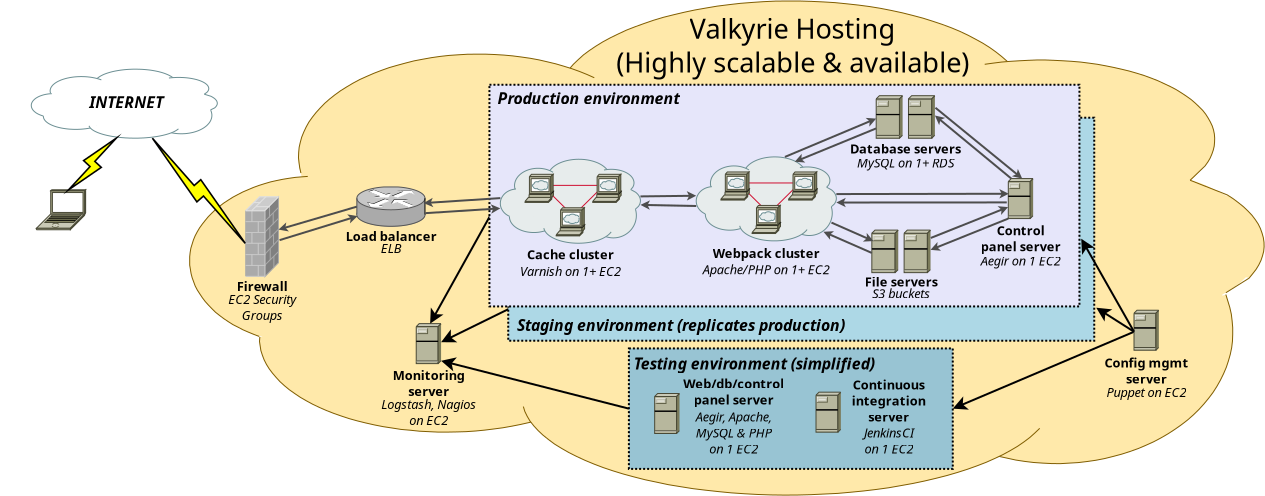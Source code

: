 <?xml version="1.0" encoding="UTF-8"?>
<dia:diagram xmlns:dia="http://www.lysator.liu.se/~alla/dia/">
  <dia:layer name="Background" visible="true" active="true">
    <dia:object type="Cisco - Cloud Gold" version="1" id="O0">
      <dia:attribute name="obj_pos">
        <dia:point val="6.796,30.653"/>
      </dia:attribute>
      <dia:attribute name="obj_bb">
        <dia:rectangle val="6.796,30.652;60.517,55.357"/>
      </dia:attribute>
      <dia:attribute name="meta">
        <dia:composite type="dict"/>
      </dia:attribute>
      <dia:attribute name="elem_corner">
        <dia:point val="6.796,30.653"/>
      </dia:attribute>
      <dia:attribute name="elem_width">
        <dia:real val="53.721"/>
      </dia:attribute>
      <dia:attribute name="elem_height">
        <dia:real val="24.704"/>
      </dia:attribute>
      <dia:attribute name="line_width">
        <dia:real val="0.1"/>
      </dia:attribute>
      <dia:attribute name="line_colour">
        <dia:color val="#000000"/>
      </dia:attribute>
      <dia:attribute name="fill_colour">
        <dia:color val="#ffffff"/>
      </dia:attribute>
      <dia:attribute name="show_background">
        <dia:boolean val="true"/>
      </dia:attribute>
      <dia:attribute name="line_style">
        <dia:enum val="0"/>
        <dia:real val="1"/>
      </dia:attribute>
      <dia:attribute name="flip_horizontal">
        <dia:boolean val="false"/>
      </dia:attribute>
      <dia:attribute name="flip_vertical">
        <dia:boolean val="false"/>
      </dia:attribute>
      <dia:attribute name="subscale">
        <dia:real val="1"/>
      </dia:attribute>
    </dia:object>
    <dia:object type="Standard - Text" version="1" id="O1">
      <dia:attribute name="obj_pos">
        <dia:point val="36.947,32.533"/>
      </dia:attribute>
      <dia:attribute name="obj_bb">
        <dia:rectangle val="27.26,31.276;46.635,34.547"/>
      </dia:attribute>
      <dia:attribute name="text">
        <dia:composite type="text">
          <dia:attribute name="string">
            <dia:string>#Valkyrie Hosting
(Highly scalable &amp; available)#</dia:string>
          </dia:attribute>
          <dia:attribute name="font">
            <dia:font family="sans" style="0" name="Helvetica"/>
          </dia:attribute>
          <dia:attribute name="height">
            <dia:real val="1.693"/>
          </dia:attribute>
          <dia:attribute name="pos">
            <dia:point val="36.947,32.533"/>
          </dia:attribute>
          <dia:attribute name="color">
            <dia:color val="#000000"/>
          </dia:attribute>
          <dia:attribute name="alignment">
            <dia:enum val="1"/>
          </dia:attribute>
        </dia:composite>
      </dia:attribute>
      <dia:attribute name="valign">
        <dia:enum val="3"/>
      </dia:attribute>
    </dia:object>
    <dia:group>
      <dia:object type="Cisco - Cloud White" version="1" id="O2">
        <dia:attribute name="obj_pos">
          <dia:point val="-1.124,34.061"/>
        </dia:attribute>
        <dia:attribute name="obj_bb">
          <dia:rectangle val="-1.125,34.06;8.176,37.511"/>
        </dia:attribute>
        <dia:attribute name="meta">
          <dia:composite type="dict"/>
        </dia:attribute>
        <dia:attribute name="elem_corner">
          <dia:point val="-1.124,34.061"/>
        </dia:attribute>
        <dia:attribute name="elem_width">
          <dia:real val="9.3"/>
        </dia:attribute>
        <dia:attribute name="elem_height">
          <dia:real val="3.45"/>
        </dia:attribute>
        <dia:attribute name="line_width">
          <dia:real val="0.1"/>
        </dia:attribute>
        <dia:attribute name="line_colour">
          <dia:color val="#000000"/>
        </dia:attribute>
        <dia:attribute name="fill_colour">
          <dia:color val="#ffffff"/>
        </dia:attribute>
        <dia:attribute name="show_background">
          <dia:boolean val="true"/>
        </dia:attribute>
        <dia:attribute name="line_style">
          <dia:enum val="0"/>
          <dia:real val="1"/>
        </dia:attribute>
        <dia:attribute name="flip_horizontal">
          <dia:boolean val="false"/>
        </dia:attribute>
        <dia:attribute name="flip_vertical">
          <dia:boolean val="false"/>
        </dia:attribute>
        <dia:attribute name="subscale">
          <dia:real val="1"/>
        </dia:attribute>
      </dia:object>
      <dia:object type="Standard - Text" version="1" id="O3">
        <dia:attribute name="obj_pos">
          <dia:point val="3.626,36.011"/>
        </dia:attribute>
        <dia:attribute name="obj_bb">
          <dia:rectangle val="1.417,35.278;5.835,36.198"/>
        </dia:attribute>
        <dia:attribute name="text">
          <dia:composite type="text">
            <dia:attribute name="string">
              <dia:string>#INTERNET#</dia:string>
            </dia:attribute>
            <dia:attribute name="font">
              <dia:font family="sans" style="88" name="Helvetica-BoldOblique"/>
            </dia:attribute>
            <dia:attribute name="height">
              <dia:real val="0.988"/>
            </dia:attribute>
            <dia:attribute name="pos">
              <dia:point val="3.626,36.011"/>
            </dia:attribute>
            <dia:attribute name="color">
              <dia:color val="#000000"/>
            </dia:attribute>
            <dia:attribute name="alignment">
              <dia:enum val="1"/>
            </dia:attribute>
          </dia:composite>
        </dia:attribute>
        <dia:attribute name="valign">
          <dia:enum val="3"/>
        </dia:attribute>
      </dia:object>
    </dia:group>
    <dia:object type="Cisco - File Server" version="1" id="O4">
      <dia:attribute name="obj_pos">
        <dia:point val="18.123,46.783"/>
      </dia:attribute>
      <dia:attribute name="obj_bb">
        <dia:rectangle val="18.122,46.782;19.366,48.784"/>
      </dia:attribute>
      <dia:attribute name="meta">
        <dia:composite type="dict"/>
      </dia:attribute>
      <dia:attribute name="elem_corner">
        <dia:point val="18.123,46.783"/>
      </dia:attribute>
      <dia:attribute name="elem_width">
        <dia:real val="1.242"/>
      </dia:attribute>
      <dia:attribute name="elem_height">
        <dia:real val="2.0"/>
      </dia:attribute>
      <dia:attribute name="line_width">
        <dia:real val="0.1"/>
      </dia:attribute>
      <dia:attribute name="line_colour">
        <dia:color val="#000000"/>
      </dia:attribute>
      <dia:attribute name="fill_colour">
        <dia:color val="#ffffff"/>
      </dia:attribute>
      <dia:attribute name="show_background">
        <dia:boolean val="true"/>
      </dia:attribute>
      <dia:attribute name="line_style">
        <dia:enum val="0"/>
        <dia:real val="1"/>
      </dia:attribute>
      <dia:attribute name="flip_horizontal">
        <dia:boolean val="false"/>
      </dia:attribute>
      <dia:attribute name="flip_vertical">
        <dia:boolean val="false"/>
      </dia:attribute>
      <dia:attribute name="subscale">
        <dia:real val="1"/>
      </dia:attribute>
    </dia:object>
    <dia:object type="Standard - Text" version="1" id="O5">
      <dia:attribute name="obj_pos">
        <dia:point val="18.744,49.602"/>
      </dia:attribute>
      <dia:attribute name="obj_bb">
        <dia:rectangle val="16.771,49.007;20.716,50.552"/>
      </dia:attribute>
      <dia:attribute name="text">
        <dia:composite type="text">
          <dia:attribute name="string">
            <dia:string>#Monitoring
server#</dia:string>
          </dia:attribute>
          <dia:attribute name="font">
            <dia:font family="sans" style="80" name="Helvetica-Bold"/>
          </dia:attribute>
          <dia:attribute name="height">
            <dia:real val="0.8"/>
          </dia:attribute>
          <dia:attribute name="pos">
            <dia:point val="18.744,49.602"/>
          </dia:attribute>
          <dia:attribute name="color">
            <dia:color val="#000000"/>
          </dia:attribute>
          <dia:attribute name="alignment">
            <dia:enum val="1"/>
          </dia:attribute>
        </dia:composite>
      </dia:attribute>
      <dia:attribute name="valign">
        <dia:enum val="3"/>
      </dia:attribute>
    </dia:object>
    <dia:object type="Standard - Line" version="0" id="O6">
      <dia:attribute name="obj_pos">
        <dia:point val="21.844,41.34"/>
      </dia:attribute>
      <dia:attribute name="obj_bb">
        <dia:rectangle val="18.749,41.272;21.912,46.881"/>
      </dia:attribute>
      <dia:attribute name="conn_endpoints">
        <dia:point val="21.844,41.34"/>
        <dia:point val="18.818,46.783"/>
      </dia:attribute>
      <dia:attribute name="numcp">
        <dia:int val="1"/>
      </dia:attribute>
      <dia:attribute name="end_arrow">
        <dia:enum val="22"/>
      </dia:attribute>
      <dia:attribute name="end_arrow_length">
        <dia:real val="0.5"/>
      </dia:attribute>
      <dia:attribute name="end_arrow_width">
        <dia:real val="0.5"/>
      </dia:attribute>
      <dia:connections>
        <dia:connection handle="1" to="O4" connection="2"/>
      </dia:connections>
    </dia:object>
    <dia:object type="Standard - Line" version="0" id="O7">
      <dia:attribute name="obj_pos">
        <dia:point val="22.873,45.988"/>
      </dia:attribute>
      <dia:attribute name="obj_bb">
        <dia:rectangle val="19.265,45.921;22.94,47.786"/>
      </dia:attribute>
      <dia:attribute name="conn_endpoints">
        <dia:point val="22.873,45.988"/>
        <dia:point val="19.365,47.712"/>
      </dia:attribute>
      <dia:attribute name="numcp">
        <dia:int val="1"/>
      </dia:attribute>
      <dia:attribute name="end_arrow">
        <dia:enum val="22"/>
      </dia:attribute>
      <dia:attribute name="end_arrow_length">
        <dia:real val="0.5"/>
      </dia:attribute>
      <dia:attribute name="end_arrow_width">
        <dia:real val="0.5"/>
      </dia:attribute>
      <dia:connections>
        <dia:connection handle="1" to="O4" connection="9"/>
      </dia:connections>
    </dia:object>
    <dia:object type="Standard - Line" version="0" id="O8">
      <dia:attribute name="obj_pos">
        <dia:point val="28.756,51.035"/>
      </dia:attribute>
      <dia:attribute name="obj_bb">
        <dia:rectangle val="19.257,48.442;28.817,51.096"/>
      </dia:attribute>
      <dia:attribute name="conn_endpoints">
        <dia:point val="28.756,51.035"/>
        <dia:point val="19.365,48.641"/>
      </dia:attribute>
      <dia:attribute name="numcp">
        <dia:int val="1"/>
      </dia:attribute>
      <dia:attribute name="end_arrow">
        <dia:enum val="22"/>
      </dia:attribute>
      <dia:attribute name="end_arrow_length">
        <dia:real val="0.5"/>
      </dia:attribute>
      <dia:attribute name="end_arrow_width">
        <dia:real val="0.5"/>
      </dia:attribute>
      <dia:connections>
        <dia:connection handle="0" to="O21" connection="3"/>
        <dia:connection handle="1" to="O4" connection="8"/>
      </dia:connections>
    </dia:object>
    <dia:object type="Standard - Line" version="0" id="O9">
      <dia:attribute name="obj_pos">
        <dia:point val="54.012,47.189"/>
      </dia:attribute>
      <dia:attribute name="obj_bb">
        <dia:rectangle val="52.029,45.919;54.081,47.258"/>
      </dia:attribute>
      <dia:attribute name="conn_endpoints">
        <dia:point val="54.012,47.189"/>
        <dia:point val="52.123,45.988"/>
      </dia:attribute>
      <dia:attribute name="numcp">
        <dia:int val="1"/>
      </dia:attribute>
      <dia:attribute name="end_arrow">
        <dia:enum val="22"/>
      </dia:attribute>
      <dia:attribute name="end_arrow_length">
        <dia:real val="0.5"/>
      </dia:attribute>
      <dia:attribute name="end_arrow_width">
        <dia:real val="0.5"/>
      </dia:attribute>
      <dia:connections>
        <dia:connection handle="0" to="O18" connection="7"/>
      </dia:connections>
    </dia:object>
    <dia:object type="Cisco - Laptop" version="1" id="O10">
      <dia:attribute name="obj_pos">
        <dia:point val="-0.868,40.09"/>
      </dia:attribute>
      <dia:attribute name="obj_bb">
        <dia:rectangle val="-0.87,40.089;1.594,42.091"/>
      </dia:attribute>
      <dia:attribute name="meta">
        <dia:composite type="dict"/>
      </dia:attribute>
      <dia:attribute name="elem_corner">
        <dia:point val="-0.868,40.09"/>
      </dia:attribute>
      <dia:attribute name="elem_width">
        <dia:real val="2.461"/>
      </dia:attribute>
      <dia:attribute name="elem_height">
        <dia:real val="2"/>
      </dia:attribute>
      <dia:attribute name="line_width">
        <dia:real val="0.1"/>
      </dia:attribute>
      <dia:attribute name="line_colour">
        <dia:color val="#000000"/>
      </dia:attribute>
      <dia:attribute name="fill_colour">
        <dia:color val="#ffffff"/>
      </dia:attribute>
      <dia:attribute name="show_background">
        <dia:boolean val="true"/>
      </dia:attribute>
      <dia:attribute name="line_style">
        <dia:enum val="0"/>
        <dia:real val="1"/>
      </dia:attribute>
      <dia:attribute name="flip_horizontal">
        <dia:boolean val="false"/>
      </dia:attribute>
      <dia:attribute name="flip_vertical">
        <dia:boolean val="false"/>
      </dia:attribute>
      <dia:attribute name="subscale">
        <dia:real val="1"/>
      </dia:attribute>
    </dia:object>
    <dia:group>
      <dia:object type="Cisco - Firewall subdued" version="1" id="O11">
        <dia:attribute name="obj_pos">
          <dia:point val="9.575,40.427"/>
        </dia:attribute>
        <dia:attribute name="obj_bb">
          <dia:rectangle val="9.56,40.406;11.273,44.472"/>
        </dia:attribute>
        <dia:attribute name="meta">
          <dia:composite type="dict"/>
        </dia:attribute>
        <dia:attribute name="elem_corner">
          <dia:point val="9.575,40.427"/>
        </dia:attribute>
        <dia:attribute name="elem_width">
          <dia:real val="1.662"/>
        </dia:attribute>
        <dia:attribute name="elem_height">
          <dia:real val="4.008"/>
        </dia:attribute>
        <dia:attribute name="line_width">
          <dia:real val="0.1"/>
        </dia:attribute>
        <dia:attribute name="line_colour">
          <dia:color val="#000000"/>
        </dia:attribute>
        <dia:attribute name="fill_colour">
          <dia:color val="#ffffff"/>
        </dia:attribute>
        <dia:attribute name="show_background">
          <dia:boolean val="true"/>
        </dia:attribute>
        <dia:attribute name="line_style">
          <dia:enum val="0"/>
          <dia:real val="1"/>
        </dia:attribute>
        <dia:attribute name="flip_horizontal">
          <dia:boolean val="false"/>
        </dia:attribute>
        <dia:attribute name="flip_vertical">
          <dia:boolean val="false"/>
        </dia:attribute>
        <dia:attribute name="subscale">
          <dia:real val="1"/>
        </dia:attribute>
      </dia:object>
      <dia:object type="Standard - Text" version="1" id="O12">
        <dia:attribute name="obj_pos">
          <dia:point val="10.417,45.149"/>
        </dia:attribute>
        <dia:attribute name="obj_bb">
          <dia:rectangle val="8.981,44.554;11.853,45.299"/>
        </dia:attribute>
        <dia:attribute name="text">
          <dia:composite type="text">
            <dia:attribute name="string">
              <dia:string>#Firewall#</dia:string>
            </dia:attribute>
            <dia:attribute name="font">
              <dia:font family="sans" style="80" name="Helvetica-Bold"/>
            </dia:attribute>
            <dia:attribute name="height">
              <dia:real val="0.8"/>
            </dia:attribute>
            <dia:attribute name="pos">
              <dia:point val="10.417,45.149"/>
            </dia:attribute>
            <dia:attribute name="color">
              <dia:color val="#000000"/>
            </dia:attribute>
            <dia:attribute name="alignment">
              <dia:enum val="1"/>
            </dia:attribute>
          </dia:composite>
        </dia:attribute>
        <dia:attribute name="valign">
          <dia:enum val="3"/>
        </dia:attribute>
      </dia:object>
      <dia:object type="Standard - Text" version="1" id="O13">
        <dia:attribute name="obj_pos">
          <dia:point val="10.417,45.807"/>
        </dia:attribute>
        <dia:attribute name="obj_bb">
          <dia:rectangle val="8.371,45.212;12.463,46.757"/>
        </dia:attribute>
        <dia:attribute name="text">
          <dia:composite type="text">
            <dia:attribute name="string">
              <dia:string>#EC2 Security
Groups#</dia:string>
            </dia:attribute>
            <dia:attribute name="font">
              <dia:font family="sans" style="8" name="Helvetica-Oblique"/>
            </dia:attribute>
            <dia:attribute name="height">
              <dia:real val="0.8"/>
            </dia:attribute>
            <dia:attribute name="pos">
              <dia:point val="10.417,45.807"/>
            </dia:attribute>
            <dia:attribute name="color">
              <dia:color val="#000000"/>
            </dia:attribute>
            <dia:attribute name="alignment">
              <dia:enum val="1"/>
            </dia:attribute>
          </dia:composite>
        </dia:attribute>
        <dia:attribute name="valign">
          <dia:enum val="3"/>
        </dia:attribute>
      </dia:object>
    </dia:group>
    <dia:group>
      <dia:object type="Cisco - Router subdued" version="1" id="O14">
        <dia:attribute name="obj_pos">
          <dia:point val="15.154,39.937"/>
        </dia:attribute>
        <dia:attribute name="obj_bb">
          <dia:rectangle val="15.154,39.937;18.58,41.938"/>
        </dia:attribute>
        <dia:attribute name="meta">
          <dia:composite type="dict"/>
        </dia:attribute>
        <dia:attribute name="elem_corner">
          <dia:point val="15.154,39.937"/>
        </dia:attribute>
        <dia:attribute name="elem_width">
          <dia:real val="3.425"/>
        </dia:attribute>
        <dia:attribute name="elem_height">
          <dia:real val="2"/>
        </dia:attribute>
        <dia:attribute name="line_width">
          <dia:real val="0.1"/>
        </dia:attribute>
        <dia:attribute name="line_colour">
          <dia:color val="#000000"/>
        </dia:attribute>
        <dia:attribute name="fill_colour">
          <dia:color val="#ffffff"/>
        </dia:attribute>
        <dia:attribute name="show_background">
          <dia:boolean val="true"/>
        </dia:attribute>
        <dia:attribute name="line_style">
          <dia:enum val="0"/>
          <dia:real val="1"/>
        </dia:attribute>
        <dia:attribute name="flip_horizontal">
          <dia:boolean val="false"/>
        </dia:attribute>
        <dia:attribute name="flip_vertical">
          <dia:boolean val="false"/>
        </dia:attribute>
        <dia:attribute name="subscale">
          <dia:real val="1"/>
        </dia:attribute>
      </dia:object>
      <dia:object type="Standard - Text" version="1" id="O15">
        <dia:attribute name="obj_pos">
          <dia:point val="16.867,42.657"/>
        </dia:attribute>
        <dia:attribute name="obj_bb">
          <dia:rectangle val="14.323,42.062;19.411,42.807"/>
        </dia:attribute>
        <dia:attribute name="text">
          <dia:composite type="text">
            <dia:attribute name="string">
              <dia:string>#Load balancer#</dia:string>
            </dia:attribute>
            <dia:attribute name="font">
              <dia:font family="sans" style="80" name="Helvetica-Bold"/>
            </dia:attribute>
            <dia:attribute name="height">
              <dia:real val="0.8"/>
            </dia:attribute>
            <dia:attribute name="pos">
              <dia:point val="16.867,42.657"/>
            </dia:attribute>
            <dia:attribute name="color">
              <dia:color val="#000000"/>
            </dia:attribute>
            <dia:attribute name="alignment">
              <dia:enum val="1"/>
            </dia:attribute>
          </dia:composite>
        </dia:attribute>
        <dia:attribute name="valign">
          <dia:enum val="3"/>
        </dia:attribute>
      </dia:object>
      <dia:object type="Standard - Text" version="1" id="O16">
        <dia:attribute name="obj_pos">
          <dia:point val="16.867,43.257"/>
        </dia:attribute>
        <dia:attribute name="obj_bb">
          <dia:rectangle val="16.266,42.662;17.468,43.407"/>
        </dia:attribute>
        <dia:attribute name="text">
          <dia:composite type="text">
            <dia:attribute name="string">
              <dia:string>#ELB#</dia:string>
            </dia:attribute>
            <dia:attribute name="font">
              <dia:font family="sans" style="8" name="Helvetica-Oblique"/>
            </dia:attribute>
            <dia:attribute name="height">
              <dia:real val="0.8"/>
            </dia:attribute>
            <dia:attribute name="pos">
              <dia:point val="16.867,43.257"/>
            </dia:attribute>
            <dia:attribute name="color">
              <dia:color val="#000000"/>
            </dia:attribute>
            <dia:attribute name="alignment">
              <dia:enum val="1"/>
            </dia:attribute>
          </dia:composite>
        </dia:attribute>
        <dia:attribute name="valign">
          <dia:enum val="3"/>
        </dia:attribute>
      </dia:object>
    </dia:group>
    <dia:object type="Standard - Line" version="0" id="O17">
      <dia:attribute name="obj_pos">
        <dia:point val="54.012,47.189"/>
      </dia:attribute>
      <dia:attribute name="obj_bb">
        <dia:rectangle val="44.847,47.123;54.077,51.14"/>
      </dia:attribute>
      <dia:attribute name="conn_endpoints">
        <dia:point val="54.012,47.189"/>
        <dia:point val="44.95,51.035"/>
      </dia:attribute>
      <dia:attribute name="numcp">
        <dia:int val="1"/>
      </dia:attribute>
      <dia:attribute name="end_arrow">
        <dia:enum val="22"/>
      </dia:attribute>
      <dia:attribute name="end_arrow_length">
        <dia:real val="0.5"/>
      </dia:attribute>
      <dia:attribute name="end_arrow_width">
        <dia:real val="0.5"/>
      </dia:attribute>
      <dia:connections>
        <dia:connection handle="0" to="O18" connection="7"/>
        <dia:connection handle="1" to="O21" connection="4"/>
      </dia:connections>
    </dia:object>
    <dia:group>
      <dia:object type="Cisco - File Server" version="1" id="O18">
        <dia:attribute name="obj_pos">
          <dia:point val="54.012,46.114"/>
        </dia:attribute>
        <dia:attribute name="obj_bb">
          <dia:rectangle val="54.01,46.113;55.255,48.116"/>
        </dia:attribute>
        <dia:attribute name="meta">
          <dia:composite type="dict"/>
        </dia:attribute>
        <dia:attribute name="elem_corner">
          <dia:point val="54.012,46.114"/>
        </dia:attribute>
        <dia:attribute name="elem_width">
          <dia:real val="1.242"/>
        </dia:attribute>
        <dia:attribute name="elem_height">
          <dia:real val="2.0"/>
        </dia:attribute>
        <dia:attribute name="line_width">
          <dia:real val="0.1"/>
        </dia:attribute>
        <dia:attribute name="line_colour">
          <dia:color val="#000000"/>
        </dia:attribute>
        <dia:attribute name="fill_colour">
          <dia:color val="#ffffff"/>
        </dia:attribute>
        <dia:attribute name="show_background">
          <dia:boolean val="true"/>
        </dia:attribute>
        <dia:attribute name="line_style">
          <dia:enum val="0"/>
          <dia:real val="1"/>
        </dia:attribute>
        <dia:attribute name="flip_horizontal">
          <dia:boolean val="false"/>
        </dia:attribute>
        <dia:attribute name="flip_vertical">
          <dia:boolean val="false"/>
        </dia:attribute>
        <dia:attribute name="subscale">
          <dia:real val="1"/>
        </dia:attribute>
      </dia:object>
      <dia:object type="Standard - Text" version="1" id="O19">
        <dia:attribute name="obj_pos">
          <dia:point val="54.633,48.983"/>
        </dia:attribute>
        <dia:attribute name="obj_bb">
          <dia:rectangle val="52.324,48.388;56.941,49.933"/>
        </dia:attribute>
        <dia:attribute name="text">
          <dia:composite type="text">
            <dia:attribute name="string">
              <dia:string>#Config mgmt
server#</dia:string>
            </dia:attribute>
            <dia:attribute name="font">
              <dia:font family="sans" style="80" name="Helvetica-Bold"/>
            </dia:attribute>
            <dia:attribute name="height">
              <dia:real val="0.8"/>
            </dia:attribute>
            <dia:attribute name="pos">
              <dia:point val="54.633,48.983"/>
            </dia:attribute>
            <dia:attribute name="color">
              <dia:color val="#000000"/>
            </dia:attribute>
            <dia:attribute name="alignment">
              <dia:enum val="1"/>
            </dia:attribute>
          </dia:composite>
        </dia:attribute>
        <dia:attribute name="valign">
          <dia:enum val="3"/>
        </dia:attribute>
      </dia:object>
      <dia:object type="Standard - Text" version="1" id="O20">
        <dia:attribute name="obj_pos">
          <dia:point val="54.633,50.457"/>
        </dia:attribute>
        <dia:attribute name="obj_bb">
          <dia:rectangle val="52.276,49.862;56.989,50.607"/>
        </dia:attribute>
        <dia:attribute name="text">
          <dia:composite type="text">
            <dia:attribute name="string">
              <dia:string>#Puppet on EC2#</dia:string>
            </dia:attribute>
            <dia:attribute name="font">
              <dia:font family="sans" style="8" name="Helvetica-Oblique"/>
            </dia:attribute>
            <dia:attribute name="height">
              <dia:real val="0.8"/>
            </dia:attribute>
            <dia:attribute name="pos">
              <dia:point val="54.633,50.457"/>
            </dia:attribute>
            <dia:attribute name="color">
              <dia:color val="#000000"/>
            </dia:attribute>
            <dia:attribute name="alignment">
              <dia:enum val="1"/>
            </dia:attribute>
          </dia:composite>
        </dia:attribute>
        <dia:attribute name="valign">
          <dia:enum val="3"/>
        </dia:attribute>
      </dia:object>
    </dia:group>
    <dia:object type="Standard - Box" version="0" id="O21">
      <dia:attribute name="obj_pos">
        <dia:point val="28.756,48.023"/>
      </dia:attribute>
      <dia:attribute name="obj_bb">
        <dia:rectangle val="28.706,47.973;45.0,54.096"/>
      </dia:attribute>
      <dia:attribute name="elem_corner">
        <dia:point val="28.756,48.023"/>
      </dia:attribute>
      <dia:attribute name="elem_width">
        <dia:real val="16.194"/>
      </dia:attribute>
      <dia:attribute name="elem_height">
        <dia:real val="6.024"/>
      </dia:attribute>
      <dia:attribute name="border_width">
        <dia:real val="0.1"/>
      </dia:attribute>
      <dia:attribute name="inner_color">
        <dia:color val="#98c4d3"/>
      </dia:attribute>
      <dia:attribute name="show_background">
        <dia:boolean val="true"/>
      </dia:attribute>
      <dia:attribute name="line_style">
        <dia:enum val="4"/>
      </dia:attribute>
    </dia:object>
    <dia:object type="Standard - Text" version="1" id="O22">
      <dia:attribute name="obj_pos">
        <dia:point val="29.0,49.073"/>
      </dia:attribute>
      <dia:attribute name="obj_bb">
        <dia:rectangle val="29.0,48.34;43.55,49.26"/>
      </dia:attribute>
      <dia:attribute name="text">
        <dia:composite type="text">
          <dia:attribute name="string">
            <dia:string>#Testing environment (simplified)#</dia:string>
          </dia:attribute>
          <dia:attribute name="font">
            <dia:font family="sans" style="88" name="Helvetica-BoldOblique"/>
          </dia:attribute>
          <dia:attribute name="height">
            <dia:real val="0.988"/>
          </dia:attribute>
          <dia:attribute name="pos">
            <dia:point val="29.0,49.073"/>
          </dia:attribute>
          <dia:attribute name="color">
            <dia:color val="#000000"/>
          </dia:attribute>
          <dia:attribute name="alignment">
            <dia:enum val="0"/>
          </dia:attribute>
        </dia:composite>
      </dia:attribute>
      <dia:attribute name="valign">
        <dia:enum val="3"/>
      </dia:attribute>
      <dia:attribute name="fill_color">
        <dia:color val="#98c4d3"/>
      </dia:attribute>
      <dia:attribute name="show_background">
        <dia:boolean val="true"/>
      </dia:attribute>
    </dia:object>
    <dia:object type="Standard - Text" version="1" id="O23">
      <dia:attribute name="obj_pos">
        <dia:point val="34.0,50.023"/>
      </dia:attribute>
      <dia:attribute name="obj_bb">
        <dia:rectangle val="31.243,49.428;36.758,50.973"/>
      </dia:attribute>
      <dia:attribute name="text">
        <dia:composite type="text">
          <dia:attribute name="string">
            <dia:string>#Web/db/control
panel server#</dia:string>
          </dia:attribute>
          <dia:attribute name="font">
            <dia:font family="sans" style="80" name="Helvetica-Bold"/>
          </dia:attribute>
          <dia:attribute name="height">
            <dia:real val="0.8"/>
          </dia:attribute>
          <dia:attribute name="pos">
            <dia:point val="34.0,50.023"/>
          </dia:attribute>
          <dia:attribute name="color">
            <dia:color val="#000000"/>
          </dia:attribute>
          <dia:attribute name="alignment">
            <dia:enum val="1"/>
          </dia:attribute>
        </dia:composite>
      </dia:attribute>
      <dia:attribute name="valign">
        <dia:enum val="3"/>
      </dia:attribute>
    </dia:object>
    <dia:object type="Cisco - File Server" version="1" id="O24">
      <dia:attribute name="obj_pos">
        <dia:point val="30.045,50.277"/>
      </dia:attribute>
      <dia:attribute name="obj_bb">
        <dia:rectangle val="30.044,50.276;31.288,52.279"/>
      </dia:attribute>
      <dia:attribute name="meta">
        <dia:composite type="dict"/>
      </dia:attribute>
      <dia:attribute name="elem_corner">
        <dia:point val="30.045,50.277"/>
      </dia:attribute>
      <dia:attribute name="elem_width">
        <dia:real val="1.242"/>
      </dia:attribute>
      <dia:attribute name="elem_height">
        <dia:real val="2.0"/>
      </dia:attribute>
      <dia:attribute name="line_width">
        <dia:real val="0.1"/>
      </dia:attribute>
      <dia:attribute name="line_colour">
        <dia:color val="#000000"/>
      </dia:attribute>
      <dia:attribute name="fill_colour">
        <dia:color val="#ffffff"/>
      </dia:attribute>
      <dia:attribute name="show_background">
        <dia:boolean val="true"/>
      </dia:attribute>
      <dia:attribute name="line_style">
        <dia:enum val="0"/>
        <dia:real val="1"/>
      </dia:attribute>
      <dia:attribute name="flip_horizontal">
        <dia:boolean val="false"/>
      </dia:attribute>
      <dia:attribute name="flip_vertical">
        <dia:boolean val="false"/>
      </dia:attribute>
      <dia:attribute name="subscale">
        <dia:real val="1"/>
      </dia:attribute>
    </dia:object>
    <dia:object type="Standard - Text" version="1" id="O25">
      <dia:attribute name="obj_pos">
        <dia:point val="34.0,51.683"/>
      </dia:attribute>
      <dia:attribute name="obj_bb">
        <dia:rectangle val="31.69,51.088;36.31,53.433"/>
      </dia:attribute>
      <dia:attribute name="text">
        <dia:composite type="text">
          <dia:attribute name="string">
            <dia:string>#Aegir, Apache,
MySQL &amp; PHP
on 1 EC2#</dia:string>
          </dia:attribute>
          <dia:attribute name="font">
            <dia:font family="sans" style="8" name="Helvetica-Oblique"/>
          </dia:attribute>
          <dia:attribute name="height">
            <dia:real val="0.8"/>
          </dia:attribute>
          <dia:attribute name="pos">
            <dia:point val="34.0,51.683"/>
          </dia:attribute>
          <dia:attribute name="color">
            <dia:color val="#000000"/>
          </dia:attribute>
          <dia:attribute name="alignment">
            <dia:enum val="1"/>
          </dia:attribute>
        </dia:composite>
      </dia:attribute>
      <dia:attribute name="valign">
        <dia:enum val="3"/>
      </dia:attribute>
    </dia:object>
    <dia:group>
      <dia:object type="Cisco - File Server" version="1" id="O26">
        <dia:attribute name="obj_pos">
          <dia:point val="38.112,50.211"/>
        </dia:attribute>
        <dia:attribute name="obj_bb">
          <dia:rectangle val="38.111,50.209;39.355,52.212"/>
        </dia:attribute>
        <dia:attribute name="meta">
          <dia:composite type="dict"/>
        </dia:attribute>
        <dia:attribute name="elem_corner">
          <dia:point val="38.112,50.211"/>
        </dia:attribute>
        <dia:attribute name="elem_width">
          <dia:real val="1.242"/>
        </dia:attribute>
        <dia:attribute name="elem_height">
          <dia:real val="2.0"/>
        </dia:attribute>
        <dia:attribute name="line_width">
          <dia:real val="0.1"/>
        </dia:attribute>
        <dia:attribute name="line_colour">
          <dia:color val="#000000"/>
        </dia:attribute>
        <dia:attribute name="fill_colour">
          <dia:color val="#ffffff"/>
        </dia:attribute>
        <dia:attribute name="show_background">
          <dia:boolean val="true"/>
        </dia:attribute>
        <dia:attribute name="line_style">
          <dia:enum val="0"/>
          <dia:real val="1"/>
        </dia:attribute>
        <dia:attribute name="flip_horizontal">
          <dia:boolean val="false"/>
        </dia:attribute>
        <dia:attribute name="flip_vertical">
          <dia:boolean val="false"/>
        </dia:attribute>
        <dia:attribute name="subscale">
          <dia:real val="1"/>
        </dia:attribute>
      </dia:object>
      <dia:object type="Standard - Text" version="1" id="O27">
        <dia:attribute name="obj_pos">
          <dia:point val="41.751,50.08"/>
        </dia:attribute>
        <dia:attribute name="obj_bb">
          <dia:rectangle val="39.713,49.484;43.788,51.83"/>
        </dia:attribute>
        <dia:attribute name="text">
          <dia:composite type="text">
            <dia:attribute name="string">
              <dia:string>#Continuous
integration
server#</dia:string>
            </dia:attribute>
            <dia:attribute name="font">
              <dia:font family="sans" style="80" name="Helvetica-Bold"/>
            </dia:attribute>
            <dia:attribute name="height">
              <dia:real val="0.8"/>
            </dia:attribute>
            <dia:attribute name="pos">
              <dia:point val="41.751,50.08"/>
            </dia:attribute>
            <dia:attribute name="color">
              <dia:color val="#000000"/>
            </dia:attribute>
            <dia:attribute name="alignment">
              <dia:enum val="1"/>
            </dia:attribute>
          </dia:composite>
        </dia:attribute>
        <dia:attribute name="valign">
          <dia:enum val="3"/>
        </dia:attribute>
      </dia:object>
      <dia:object type="Standard - Text" version="1" id="O28">
        <dia:attribute name="obj_pos">
          <dia:point val="41.76,52.483"/>
        </dia:attribute>
        <dia:attribute name="obj_bb">
          <dia:rectangle val="40.26,51.888;43.26,53.433"/>
        </dia:attribute>
        <dia:attribute name="text">
          <dia:composite type="text">
            <dia:attribute name="string">
              <dia:string>#JenkinsCI
on 1 EC2#</dia:string>
            </dia:attribute>
            <dia:attribute name="font">
              <dia:font family="sans" style="8" name="Helvetica-Oblique"/>
            </dia:attribute>
            <dia:attribute name="height">
              <dia:real val="0.8"/>
            </dia:attribute>
            <dia:attribute name="pos">
              <dia:point val="41.76,52.483"/>
            </dia:attribute>
            <dia:attribute name="color">
              <dia:color val="#000000"/>
            </dia:attribute>
            <dia:attribute name="alignment">
              <dia:enum val="1"/>
            </dia:attribute>
          </dia:composite>
        </dia:attribute>
        <dia:attribute name="valign">
          <dia:enum val="3"/>
        </dia:attribute>
      </dia:object>
    </dia:group>
    <dia:object type="Standard - Text" version="1" id="O29">
      <dia:attribute name="obj_pos">
        <dia:point val="18.744,51.057"/>
      </dia:attribute>
      <dia:attribute name="obj_bb">
        <dia:rectangle val="16.015,50.462;21.473,52.007"/>
      </dia:attribute>
      <dia:attribute name="text">
        <dia:composite type="text">
          <dia:attribute name="string">
            <dia:string>#Logstash, Nagios
on EC2#</dia:string>
          </dia:attribute>
          <dia:attribute name="font">
            <dia:font family="sans" style="8" name="Helvetica-Oblique"/>
          </dia:attribute>
          <dia:attribute name="height">
            <dia:real val="0.8"/>
          </dia:attribute>
          <dia:attribute name="pos">
            <dia:point val="18.744,51.057"/>
          </dia:attribute>
          <dia:attribute name="color">
            <dia:color val="#000000"/>
          </dia:attribute>
          <dia:attribute name="alignment">
            <dia:enum val="1"/>
          </dia:attribute>
        </dia:composite>
      </dia:attribute>
      <dia:attribute name="valign">
        <dia:enum val="3"/>
      </dia:attribute>
    </dia:object>
    <dia:group>
      <dia:object type="Standard - Box" version="0" id="O30">
        <dia:attribute name="obj_pos">
          <dia:point val="22.723,36.488"/>
        </dia:attribute>
        <dia:attribute name="obj_bb">
          <dia:rectangle val="22.673,36.438;52.073,47.688"/>
        </dia:attribute>
        <dia:attribute name="elem_corner">
          <dia:point val="22.723,36.488"/>
        </dia:attribute>
        <dia:attribute name="elem_width">
          <dia:real val="29.3"/>
        </dia:attribute>
        <dia:attribute name="elem_height">
          <dia:real val="11.15"/>
        </dia:attribute>
        <dia:attribute name="border_width">
          <dia:real val="0.1"/>
        </dia:attribute>
        <dia:attribute name="inner_color">
          <dia:color val="#add8e6"/>
        </dia:attribute>
        <dia:attribute name="show_background">
          <dia:boolean val="true"/>
        </dia:attribute>
        <dia:attribute name="line_style">
          <dia:enum val="4"/>
        </dia:attribute>
      </dia:object>
      <dia:object type="Standard - Text" version="1" id="O31">
        <dia:attribute name="obj_pos">
          <dia:point val="23.16,47.147"/>
        </dia:attribute>
        <dia:attribute name="obj_bb">
          <dia:rectangle val="23.16,46.415;43.08,47.335"/>
        </dia:attribute>
        <dia:attribute name="text">
          <dia:composite type="text">
            <dia:attribute name="string">
              <dia:string>#Staging environment (replicates production)#</dia:string>
            </dia:attribute>
            <dia:attribute name="font">
              <dia:font family="sans" style="88" name="Helvetica-BoldOblique"/>
            </dia:attribute>
            <dia:attribute name="height">
              <dia:real val="0.988"/>
            </dia:attribute>
            <dia:attribute name="pos">
              <dia:point val="23.16,47.147"/>
            </dia:attribute>
            <dia:attribute name="color">
              <dia:color val="#000000"/>
            </dia:attribute>
            <dia:attribute name="alignment">
              <dia:enum val="0"/>
            </dia:attribute>
          </dia:composite>
        </dia:attribute>
        <dia:attribute name="valign">
          <dia:enum val="3"/>
        </dia:attribute>
      </dia:object>
      <dia:group>
        <dia:object type="Standard - Box" version="0" id="O32">
          <dia:attribute name="obj_pos">
            <dia:point val="21.783,34.84"/>
          </dia:attribute>
          <dia:attribute name="obj_bb">
            <dia:rectangle val="21.733,34.79;51.333,45.973"/>
          </dia:attribute>
          <dia:attribute name="elem_corner">
            <dia:point val="21.783,34.84"/>
          </dia:attribute>
          <dia:attribute name="elem_width">
            <dia:real val="29.5"/>
          </dia:attribute>
          <dia:attribute name="elem_height">
            <dia:real val="11.083"/>
          </dia:attribute>
          <dia:attribute name="border_width">
            <dia:real val="0.1"/>
          </dia:attribute>
          <dia:attribute name="inner_color">
            <dia:color val="#e6e6fa"/>
          </dia:attribute>
          <dia:attribute name="show_background">
            <dia:boolean val="true"/>
          </dia:attribute>
          <dia:attribute name="line_style">
            <dia:enum val="4"/>
          </dia:attribute>
        </dia:object>
        <dia:object type="Standard - Text" version="1" id="O33">
          <dia:attribute name="obj_pos">
            <dia:point val="22.183,35.815"/>
          </dia:attribute>
          <dia:attribute name="obj_bb">
            <dia:rectangle val="22.183,35.082;32.978,36.002"/>
          </dia:attribute>
          <dia:attribute name="text">
            <dia:composite type="text">
              <dia:attribute name="string">
                <dia:string>#Production environment#</dia:string>
              </dia:attribute>
              <dia:attribute name="font">
                <dia:font family="sans" style="88" name="Helvetica-BoldOblique"/>
              </dia:attribute>
              <dia:attribute name="height">
                <dia:real val="0.988"/>
              </dia:attribute>
              <dia:attribute name="pos">
                <dia:point val="22.183,35.815"/>
              </dia:attribute>
              <dia:attribute name="color">
                <dia:color val="#000000"/>
              </dia:attribute>
              <dia:attribute name="alignment">
                <dia:enum val="0"/>
              </dia:attribute>
            </dia:composite>
          </dia:attribute>
          <dia:attribute name="valign">
            <dia:enum val="3"/>
          </dia:attribute>
          <dia:attribute name="fill_color">
            <dia:color val="#e6e6fa"/>
          </dia:attribute>
          <dia:attribute name="show_background">
            <dia:boolean val="true"/>
          </dia:attribute>
        </dia:object>
        <dia:group>
          <dia:object type="Cisco - Web cluster" version="1" id="O34">
            <dia:attribute name="obj_pos">
              <dia:point val="22.328,38.565"/>
            </dia:attribute>
            <dia:attribute name="obj_bb">
              <dia:rectangle val="22.328,38.565;29.334,42.764"/>
            </dia:attribute>
            <dia:attribute name="meta">
              <dia:composite type="dict"/>
            </dia:attribute>
            <dia:attribute name="elem_corner">
              <dia:point val="22.328,38.565"/>
            </dia:attribute>
            <dia:attribute name="elem_width">
              <dia:real val="7.005"/>
            </dia:attribute>
            <dia:attribute name="elem_height">
              <dia:real val="4.199"/>
            </dia:attribute>
            <dia:attribute name="line_width">
              <dia:real val="0.1"/>
            </dia:attribute>
            <dia:attribute name="line_colour">
              <dia:color val="#000000"/>
            </dia:attribute>
            <dia:attribute name="fill_colour">
              <dia:color val="#ffffff"/>
            </dia:attribute>
            <dia:attribute name="show_background">
              <dia:boolean val="true"/>
            </dia:attribute>
            <dia:attribute name="line_style">
              <dia:enum val="0"/>
              <dia:real val="1"/>
            </dia:attribute>
            <dia:attribute name="flip_horizontal">
              <dia:boolean val="false"/>
            </dia:attribute>
            <dia:attribute name="flip_vertical">
              <dia:boolean val="false"/>
            </dia:attribute>
            <dia:attribute name="subscale">
              <dia:real val="1"/>
            </dia:attribute>
          </dia:object>
          <dia:object type="Standard - Text" version="1" id="O35">
            <dia:attribute name="obj_pos">
              <dia:point val="25.831,43.565"/>
            </dia:attribute>
            <dia:attribute name="obj_bb">
              <dia:rectangle val="23.388,42.97;28.273,43.715"/>
            </dia:attribute>
            <dia:attribute name="text">
              <dia:composite type="text">
                <dia:attribute name="string">
                  <dia:string>#Cache cluster#</dia:string>
                </dia:attribute>
                <dia:attribute name="font">
                  <dia:font family="sans" style="80" name="Helvetica-Bold"/>
                </dia:attribute>
                <dia:attribute name="height">
                  <dia:real val="0.8"/>
                </dia:attribute>
                <dia:attribute name="pos">
                  <dia:point val="25.831,43.565"/>
                </dia:attribute>
                <dia:attribute name="color">
                  <dia:color val="#000000"/>
                </dia:attribute>
                <dia:attribute name="alignment">
                  <dia:enum val="1"/>
                </dia:attribute>
              </dia:composite>
            </dia:attribute>
            <dia:attribute name="valign">
              <dia:enum val="3"/>
            </dia:attribute>
          </dia:object>
          <dia:object type="Standard - Text" version="1" id="O36">
            <dia:attribute name="obj_pos">
              <dia:point val="25.831,44.4"/>
            </dia:attribute>
            <dia:attribute name="obj_bb">
              <dia:rectangle val="22.84,43.805;28.822,44.55"/>
            </dia:attribute>
            <dia:attribute name="text">
              <dia:composite type="text">
                <dia:attribute name="string">
                  <dia:string>#Varnish on 1+ EC2#</dia:string>
                </dia:attribute>
                <dia:attribute name="font">
                  <dia:font family="sans" style="8" name="Helvetica-Oblique"/>
                </dia:attribute>
                <dia:attribute name="height">
                  <dia:real val="0.8"/>
                </dia:attribute>
                <dia:attribute name="pos">
                  <dia:point val="25.831,44.4"/>
                </dia:attribute>
                <dia:attribute name="color">
                  <dia:color val="#000000"/>
                </dia:attribute>
                <dia:attribute name="alignment">
                  <dia:enum val="1"/>
                </dia:attribute>
              </dia:composite>
            </dia:attribute>
            <dia:attribute name="valign">
              <dia:enum val="3"/>
            </dia:attribute>
          </dia:object>
        </dia:group>
        <dia:group>
          <dia:object type="Cisco - Web cluster" version="1" id="O37">
            <dia:attribute name="obj_pos">
              <dia:point val="32.123,38.447"/>
            </dia:attribute>
            <dia:attribute name="obj_bb">
              <dia:rectangle val="32.123,38.447;39.129,42.647"/>
            </dia:attribute>
            <dia:attribute name="meta">
              <dia:composite type="dict"/>
            </dia:attribute>
            <dia:attribute name="elem_corner">
              <dia:point val="32.123,38.447"/>
            </dia:attribute>
            <dia:attribute name="elem_width">
              <dia:real val="7.005"/>
            </dia:attribute>
            <dia:attribute name="elem_height">
              <dia:real val="4.199"/>
            </dia:attribute>
            <dia:attribute name="line_width">
              <dia:real val="0.1"/>
            </dia:attribute>
            <dia:attribute name="line_colour">
              <dia:color val="#000000"/>
            </dia:attribute>
            <dia:attribute name="fill_colour">
              <dia:color val="#ffffff"/>
            </dia:attribute>
            <dia:attribute name="show_background">
              <dia:boolean val="true"/>
            </dia:attribute>
            <dia:attribute name="line_style">
              <dia:enum val="0"/>
              <dia:real val="1"/>
            </dia:attribute>
            <dia:attribute name="flip_horizontal">
              <dia:boolean val="false"/>
            </dia:attribute>
            <dia:attribute name="flip_vertical">
              <dia:boolean val="false"/>
            </dia:attribute>
            <dia:attribute name="subscale">
              <dia:real val="1"/>
            </dia:attribute>
          </dia:object>
          <dia:object type="Standard - Text" version="1" id="O38">
            <dia:attribute name="obj_pos">
              <dia:point val="35.626,43.496"/>
            </dia:attribute>
            <dia:attribute name="obj_bb">
              <dia:rectangle val="32.635,42.901;38.617,43.646"/>
            </dia:attribute>
            <dia:attribute name="text">
              <dia:composite type="text">
                <dia:attribute name="string">
                  <dia:string>#Webpack cluster#</dia:string>
                </dia:attribute>
                <dia:attribute name="font">
                  <dia:font family="sans" style="80" name="Helvetica-Bold"/>
                </dia:attribute>
                <dia:attribute name="height">
                  <dia:real val="0.8"/>
                </dia:attribute>
                <dia:attribute name="pos">
                  <dia:point val="35.626,43.496"/>
                </dia:attribute>
                <dia:attribute name="color">
                  <dia:color val="#000000"/>
                </dia:attribute>
                <dia:attribute name="alignment">
                  <dia:enum val="1"/>
                </dia:attribute>
              </dia:composite>
            </dia:attribute>
            <dia:attribute name="valign">
              <dia:enum val="3"/>
            </dia:attribute>
          </dia:object>
          <dia:object type="Standard - Text" version="1" id="O39">
            <dia:attribute name="obj_pos">
              <dia:point val="35.626,44.317"/>
            </dia:attribute>
            <dia:attribute name="obj_bb">
              <dia:rectangle val="31.892,43.722;39.359,44.467"/>
            </dia:attribute>
            <dia:attribute name="text">
              <dia:composite type="text">
                <dia:attribute name="string">
                  <dia:string>#Apache/PHP on 1+ EC2#</dia:string>
                </dia:attribute>
                <dia:attribute name="font">
                  <dia:font family="sans" style="8" name="Helvetica-Oblique"/>
                </dia:attribute>
                <dia:attribute name="height">
                  <dia:real val="0.8"/>
                </dia:attribute>
                <dia:attribute name="pos">
                  <dia:point val="35.626,44.317"/>
                </dia:attribute>
                <dia:attribute name="color">
                  <dia:color val="#000000"/>
                </dia:attribute>
                <dia:attribute name="alignment">
                  <dia:enum val="1"/>
                </dia:attribute>
              </dia:composite>
            </dia:attribute>
            <dia:attribute name="valign">
              <dia:enum val="3"/>
            </dia:attribute>
          </dia:object>
        </dia:group>
        <dia:group>
          <dia:object type="Standard - Text" version="1" id="O40">
            <dia:attribute name="obj_pos">
              <dia:point val="42.589,38.979"/>
            </dia:attribute>
            <dia:attribute name="obj_bb">
              <dia:rectangle val="39.64,38.384;45.537,39.129"/>
            </dia:attribute>
            <dia:attribute name="text">
              <dia:composite type="text">
                <dia:attribute name="string">
                  <dia:string>#MySQL on 1+ RDS#</dia:string>
                </dia:attribute>
                <dia:attribute name="font">
                  <dia:font family="sans" style="8" name="Helvetica-Oblique"/>
                </dia:attribute>
                <dia:attribute name="height">
                  <dia:real val="0.8"/>
                </dia:attribute>
                <dia:attribute name="pos">
                  <dia:point val="42.589,38.979"/>
                </dia:attribute>
                <dia:attribute name="color">
                  <dia:color val="#000000"/>
                </dia:attribute>
                <dia:attribute name="alignment">
                  <dia:enum val="1"/>
                </dia:attribute>
              </dia:composite>
            </dia:attribute>
            <dia:attribute name="valign">
              <dia:enum val="3"/>
            </dia:attribute>
          </dia:object>
          <dia:object type="Standard - Text" version="1" id="O41">
            <dia:attribute name="obj_pos">
              <dia:point val="42.589,38.277"/>
            </dia:attribute>
            <dia:attribute name="obj_bb">
              <dia:rectangle val="39.435,37.682;45.742,38.427"/>
            </dia:attribute>
            <dia:attribute name="text">
              <dia:composite type="text">
                <dia:attribute name="string">
                  <dia:string>#Database servers#</dia:string>
                </dia:attribute>
                <dia:attribute name="font">
                  <dia:font family="sans" style="80" name="Helvetica-Bold"/>
                </dia:attribute>
                <dia:attribute name="height">
                  <dia:real val="0.8"/>
                </dia:attribute>
                <dia:attribute name="pos">
                  <dia:point val="42.589,38.277"/>
                </dia:attribute>
                <dia:attribute name="color">
                  <dia:color val="#000000"/>
                </dia:attribute>
                <dia:attribute name="alignment">
                  <dia:enum val="1"/>
                </dia:attribute>
              </dia:composite>
            </dia:attribute>
            <dia:attribute name="valign">
              <dia:enum val="3"/>
            </dia:attribute>
          </dia:object>
          <dia:group>
            <dia:object type="Cisco - File Server" version="1" id="O42">
              <dia:attribute name="obj_pos">
                <dia:point val="41.121,35.388"/>
              </dia:attribute>
              <dia:attribute name="obj_bb">
                <dia:rectangle val="41.12,35.387;42.443,37.517"/>
              </dia:attribute>
              <dia:attribute name="meta">
                <dia:composite type="dict"/>
              </dia:attribute>
              <dia:attribute name="elem_corner">
                <dia:point val="41.121,35.388"/>
              </dia:attribute>
              <dia:attribute name="elem_width">
                <dia:real val="1.321"/>
              </dia:attribute>
              <dia:attribute name="elem_height">
                <dia:real val="2.127"/>
              </dia:attribute>
              <dia:attribute name="line_width">
                <dia:real val="0.1"/>
              </dia:attribute>
              <dia:attribute name="line_colour">
                <dia:color val="#000000"/>
              </dia:attribute>
              <dia:attribute name="fill_colour">
                <dia:color val="#ffffff"/>
              </dia:attribute>
              <dia:attribute name="show_background">
                <dia:boolean val="true"/>
              </dia:attribute>
              <dia:attribute name="line_style">
                <dia:enum val="0"/>
                <dia:real val="1"/>
              </dia:attribute>
              <dia:attribute name="flip_horizontal">
                <dia:boolean val="false"/>
              </dia:attribute>
              <dia:attribute name="flip_vertical">
                <dia:boolean val="false"/>
              </dia:attribute>
              <dia:attribute name="subscale">
                <dia:real val="1"/>
              </dia:attribute>
            </dia:object>
            <dia:object type="Cisco - File Server" version="1" id="O43">
              <dia:attribute name="obj_pos">
                <dia:point val="42.735,35.388"/>
              </dia:attribute>
              <dia:attribute name="obj_bb">
                <dia:rectangle val="42.734,35.387;44.057,37.517"/>
              </dia:attribute>
              <dia:attribute name="meta">
                <dia:composite type="dict"/>
              </dia:attribute>
              <dia:attribute name="elem_corner">
                <dia:point val="42.735,35.388"/>
              </dia:attribute>
              <dia:attribute name="elem_width">
                <dia:real val="1.321"/>
              </dia:attribute>
              <dia:attribute name="elem_height">
                <dia:real val="2.127"/>
              </dia:attribute>
              <dia:attribute name="line_width">
                <dia:real val="0.1"/>
              </dia:attribute>
              <dia:attribute name="line_colour">
                <dia:color val="#000000"/>
              </dia:attribute>
              <dia:attribute name="fill_colour">
                <dia:color val="#ffffff"/>
              </dia:attribute>
              <dia:attribute name="show_background">
                <dia:boolean val="true"/>
              </dia:attribute>
              <dia:attribute name="line_style">
                <dia:enum val="0"/>
                <dia:real val="1"/>
              </dia:attribute>
              <dia:attribute name="flip_horizontal">
                <dia:boolean val="false"/>
              </dia:attribute>
              <dia:attribute name="flip_vertical">
                <dia:boolean val="false"/>
              </dia:attribute>
              <dia:attribute name="subscale">
                <dia:real val="1"/>
              </dia:attribute>
            </dia:object>
          </dia:group>
        </dia:group>
        <dia:group>
          <dia:object type="Standard - Text" version="1" id="O44">
            <dia:attribute name="obj_pos">
              <dia:point val="42.37,45.512"/>
            </dia:attribute>
            <dia:attribute name="obj_bb">
              <dia:rectangle val="40.605,44.917;44.135,45.662"/>
            </dia:attribute>
            <dia:attribute name="text">
              <dia:composite type="text">
                <dia:attribute name="string">
                  <dia:string>#S3 buckets#</dia:string>
                </dia:attribute>
                <dia:attribute name="font">
                  <dia:font family="sans" style="8" name="Helvetica-Oblique"/>
                </dia:attribute>
                <dia:attribute name="height">
                  <dia:real val="0.8"/>
                </dia:attribute>
                <dia:attribute name="pos">
                  <dia:point val="42.37,45.512"/>
                </dia:attribute>
                <dia:attribute name="color">
                  <dia:color val="#000000"/>
                </dia:attribute>
                <dia:attribute name="alignment">
                  <dia:enum val="1"/>
                </dia:attribute>
              </dia:composite>
            </dia:attribute>
            <dia:attribute name="valign">
              <dia:enum val="3"/>
            </dia:attribute>
          </dia:object>
          <dia:object type="Standard - Text" version="1" id="O45">
            <dia:attribute name="obj_pos">
              <dia:point val="42.37,44.928"/>
            </dia:attribute>
            <dia:attribute name="obj_bb">
              <dia:rectangle val="40.264,44.333;44.476,45.078"/>
            </dia:attribute>
            <dia:attribute name="text">
              <dia:composite type="text">
                <dia:attribute name="string">
                  <dia:string>#File servers#</dia:string>
                </dia:attribute>
                <dia:attribute name="font">
                  <dia:font family="sans" style="80" name="Helvetica-Bold"/>
                </dia:attribute>
                <dia:attribute name="height">
                  <dia:real val="0.8"/>
                </dia:attribute>
                <dia:attribute name="pos">
                  <dia:point val="42.37,44.928"/>
                </dia:attribute>
                <dia:attribute name="color">
                  <dia:color val="#000000"/>
                </dia:attribute>
                <dia:attribute name="alignment">
                  <dia:enum val="1"/>
                </dia:attribute>
              </dia:composite>
            </dia:attribute>
            <dia:attribute name="valign">
              <dia:enum val="3"/>
            </dia:attribute>
          </dia:object>
          <dia:group>
            <dia:object type="Cisco - File Server" version="1" id="O46">
              <dia:attribute name="obj_pos">
                <dia:point val="40.903,42.107"/>
              </dia:attribute>
              <dia:attribute name="obj_bb">
                <dia:rectangle val="40.901,42.106;42.225,44.236"/>
              </dia:attribute>
              <dia:attribute name="meta">
                <dia:composite type="dict"/>
              </dia:attribute>
              <dia:attribute name="elem_corner">
                <dia:point val="40.903,42.107"/>
              </dia:attribute>
              <dia:attribute name="elem_width">
                <dia:real val="1.321"/>
              </dia:attribute>
              <dia:attribute name="elem_height">
                <dia:real val="2.127"/>
              </dia:attribute>
              <dia:attribute name="line_width">
                <dia:real val="0.1"/>
              </dia:attribute>
              <dia:attribute name="line_colour">
                <dia:color val="#000000"/>
              </dia:attribute>
              <dia:attribute name="fill_colour">
                <dia:color val="#ffffff"/>
              </dia:attribute>
              <dia:attribute name="show_background">
                <dia:boolean val="true"/>
              </dia:attribute>
              <dia:attribute name="line_style">
                <dia:enum val="0"/>
                <dia:real val="1"/>
              </dia:attribute>
              <dia:attribute name="flip_horizontal">
                <dia:boolean val="false"/>
              </dia:attribute>
              <dia:attribute name="flip_vertical">
                <dia:boolean val="false"/>
              </dia:attribute>
              <dia:attribute name="subscale">
                <dia:real val="1"/>
              </dia:attribute>
            </dia:object>
            <dia:object type="Cisco - File Server" version="1" id="O47">
              <dia:attribute name="obj_pos">
                <dia:point val="42.517,42.107"/>
              </dia:attribute>
              <dia:attribute name="obj_bb">
                <dia:rectangle val="42.515,42.106;43.839,44.236"/>
              </dia:attribute>
              <dia:attribute name="meta">
                <dia:composite type="dict"/>
              </dia:attribute>
              <dia:attribute name="elem_corner">
                <dia:point val="42.517,42.107"/>
              </dia:attribute>
              <dia:attribute name="elem_width">
                <dia:real val="1.321"/>
              </dia:attribute>
              <dia:attribute name="elem_height">
                <dia:real val="2.127"/>
              </dia:attribute>
              <dia:attribute name="line_width">
                <dia:real val="0.1"/>
              </dia:attribute>
              <dia:attribute name="line_colour">
                <dia:color val="#000000"/>
              </dia:attribute>
              <dia:attribute name="fill_colour">
                <dia:color val="#ffffff"/>
              </dia:attribute>
              <dia:attribute name="show_background">
                <dia:boolean val="true"/>
              </dia:attribute>
              <dia:attribute name="line_style">
                <dia:enum val="0"/>
                <dia:real val="1"/>
              </dia:attribute>
              <dia:attribute name="flip_horizontal">
                <dia:boolean val="false"/>
              </dia:attribute>
              <dia:attribute name="flip_vertical">
                <dia:boolean val="false"/>
              </dia:attribute>
              <dia:attribute name="subscale">
                <dia:real val="1"/>
              </dia:attribute>
            </dia:object>
          </dia:group>
        </dia:group>
        <dia:group>
          <dia:object type="Cisco - File Server" version="1" id="O48">
            <dia:attribute name="obj_pos">
              <dia:point val="47.726,39.53"/>
            </dia:attribute>
            <dia:attribute name="obj_bb">
              <dia:rectangle val="47.724,39.528;48.969,41.531"/>
            </dia:attribute>
            <dia:attribute name="meta">
              <dia:composite type="dict"/>
            </dia:attribute>
            <dia:attribute name="elem_corner">
              <dia:point val="47.726,39.53"/>
            </dia:attribute>
            <dia:attribute name="elem_width">
              <dia:real val="1.242"/>
            </dia:attribute>
            <dia:attribute name="elem_height">
              <dia:real val="2.0"/>
            </dia:attribute>
            <dia:attribute name="line_width">
              <dia:real val="0.1"/>
            </dia:attribute>
            <dia:attribute name="line_colour">
              <dia:color val="#000000"/>
            </dia:attribute>
            <dia:attribute name="fill_colour">
              <dia:color val="#ffffff"/>
            </dia:attribute>
            <dia:attribute name="show_background">
              <dia:boolean val="true"/>
            </dia:attribute>
            <dia:attribute name="line_style">
              <dia:enum val="0"/>
              <dia:real val="1"/>
            </dia:attribute>
            <dia:attribute name="flip_horizontal">
              <dia:boolean val="false"/>
            </dia:attribute>
            <dia:attribute name="flip_vertical">
              <dia:boolean val="false"/>
            </dia:attribute>
            <dia:attribute name="subscale">
              <dia:real val="1"/>
            </dia:attribute>
          </dia:object>
          <dia:object type="Standard - Text" version="1" id="O49">
            <dia:attribute name="obj_pos">
              <dia:point val="48.347,43.882"/>
            </dia:attribute>
            <dia:attribute name="obj_bb">
              <dia:rectangle val="45.97,43.287;50.723,44.032"/>
            </dia:attribute>
            <dia:attribute name="text">
              <dia:composite type="text">
                <dia:attribute name="string">
                  <dia:string>#Aegir on 1 EC2#</dia:string>
                </dia:attribute>
                <dia:attribute name="font">
                  <dia:font family="sans" style="8" name="Helvetica-Oblique"/>
                </dia:attribute>
                <dia:attribute name="height">
                  <dia:real val="0.8"/>
                </dia:attribute>
                <dia:attribute name="pos">
                  <dia:point val="48.347,43.882"/>
                </dia:attribute>
                <dia:attribute name="color">
                  <dia:color val="#000000"/>
                </dia:attribute>
                <dia:attribute name="alignment">
                  <dia:enum val="1"/>
                </dia:attribute>
              </dia:composite>
            </dia:attribute>
            <dia:attribute name="valign">
              <dia:enum val="3"/>
            </dia:attribute>
          </dia:object>
          <dia:object type="Standard - Text" version="1" id="O50">
            <dia:attribute name="obj_pos">
              <dia:point val="48.347,42.361"/>
            </dia:attribute>
            <dia:attribute name="obj_bb">
              <dia:rectangle val="46.087,41.766;50.607,43.311"/>
            </dia:attribute>
            <dia:attribute name="text">
              <dia:composite type="text">
                <dia:attribute name="string">
                  <dia:string>#Control
panel server#</dia:string>
                </dia:attribute>
                <dia:attribute name="font">
                  <dia:font family="sans" style="80" name="Helvetica-Bold"/>
                </dia:attribute>
                <dia:attribute name="height">
                  <dia:real val="0.8"/>
                </dia:attribute>
                <dia:attribute name="pos">
                  <dia:point val="48.347,42.361"/>
                </dia:attribute>
                <dia:attribute name="color">
                  <dia:color val="#000000"/>
                </dia:attribute>
                <dia:attribute name="alignment">
                  <dia:enum val="1"/>
                </dia:attribute>
              </dia:composite>
            </dia:attribute>
            <dia:attribute name="valign">
              <dia:enum val="3"/>
            </dia:attribute>
          </dia:object>
        </dia:group>
        <dia:group>
          <dia:object type="Standard - Line" version="0" id="O51">
            <dia:attribute name="obj_pos">
              <dia:point val="37.05,38.69"/>
            </dia:attribute>
            <dia:attribute name="obj_bb">
              <dia:rectangle val="36.984,36.958;41.181,38.755"/>
            </dia:attribute>
            <dia:attribute name="conn_endpoints">
              <dia:point val="37.05,38.69"/>
              <dia:point val="41.116,37.023"/>
            </dia:attribute>
            <dia:attribute name="numcp">
              <dia:int val="1"/>
            </dia:attribute>
            <dia:attribute name="line_color">
              <dia:color val="#4d4d4d"/>
            </dia:attribute>
            <dia:attribute name="start_arrow">
              <dia:enum val="22"/>
            </dia:attribute>
            <dia:attribute name="start_arrow_length">
              <dia:real val="0.25"/>
            </dia:attribute>
            <dia:attribute name="start_arrow_width">
              <dia:real val="0.25"/>
            </dia:attribute>
          </dia:object>
          <dia:object type="Standard - Line" version="0" id="O52">
            <dia:attribute name="obj_pos">
              <dia:point val="36.557,38.447"/>
            </dia:attribute>
            <dia:attribute name="obj_bb">
              <dia:rectangle val="36.491,36.442;41.224,38.513"/>
            </dia:attribute>
            <dia:attribute name="conn_endpoints">
              <dia:point val="36.557,38.447"/>
              <dia:point val="41.121,36.531"/>
            </dia:attribute>
            <dia:attribute name="numcp">
              <dia:int val="1"/>
            </dia:attribute>
            <dia:attribute name="line_color">
              <dia:color val="#4d4d4d"/>
            </dia:attribute>
            <dia:attribute name="end_arrow">
              <dia:enum val="22"/>
            </dia:attribute>
            <dia:attribute name="end_arrow_length">
              <dia:real val="0.25"/>
            </dia:attribute>
            <dia:attribute name="end_arrow_width">
              <dia:real val="0.25"/>
            </dia:attribute>
          </dia:object>
        </dia:group>
        <dia:group>
          <dia:object type="Standard - Line" version="0" id="O53">
            <dia:attribute name="obj_pos">
              <dia:point val="44.083,35.99"/>
            </dia:attribute>
            <dia:attribute name="obj_bb">
              <dia:rectangle val="44.013,35.919;48.507,39.6"/>
            </dia:attribute>
            <dia:attribute name="conn_endpoints">
              <dia:point val="44.083,35.99"/>
              <dia:point val="48.421,39.53"/>
            </dia:attribute>
            <dia:attribute name="numcp">
              <dia:int val="1"/>
            </dia:attribute>
            <dia:attribute name="line_color">
              <dia:color val="#4d4d4d"/>
            </dia:attribute>
            <dia:attribute name="end_arrow">
              <dia:enum val="22"/>
            </dia:attribute>
            <dia:attribute name="end_arrow_length">
              <dia:real val="0.25"/>
            </dia:attribute>
            <dia:attribute name="end_arrow_width">
              <dia:real val="0.25"/>
            </dia:attribute>
          </dia:object>
          <dia:object type="Standard - Line" version="0" id="O54">
            <dia:attribute name="obj_pos">
              <dia:point val="44.056,36.377"/>
            </dia:attribute>
            <dia:attribute name="obj_bb">
              <dia:rectangle val="43.986,36.306;47.944,39.6"/>
            </dia:attribute>
            <dia:attribute name="conn_endpoints">
              <dia:point val="44.056,36.377"/>
              <dia:point val="47.874,39.53"/>
            </dia:attribute>
            <dia:attribute name="numcp">
              <dia:int val="1"/>
            </dia:attribute>
            <dia:attribute name="line_color">
              <dia:color val="#4d4d4d"/>
            </dia:attribute>
            <dia:attribute name="start_arrow">
              <dia:enum val="22"/>
            </dia:attribute>
            <dia:attribute name="start_arrow_length">
              <dia:real val="0.25"/>
            </dia:attribute>
            <dia:attribute name="start_arrow_width">
              <dia:real val="0.25"/>
            </dia:attribute>
          </dia:object>
        </dia:group>
        <dia:group>
          <dia:object type="Standard - Line" version="0" id="O55">
            <dia:attribute name="obj_pos">
              <dia:point val="39.128,40.305"/>
            </dia:attribute>
            <dia:attribute name="obj_bb">
              <dia:rectangle val="39.078,40.053;47.861,40.527"/>
            </dia:attribute>
            <dia:attribute name="conn_endpoints">
              <dia:point val="39.128,40.305"/>
              <dia:point val="47.75,40.29"/>
            </dia:attribute>
            <dia:attribute name="numcp">
              <dia:int val="1"/>
            </dia:attribute>
            <dia:attribute name="line_color">
              <dia:color val="#4d4d4d"/>
            </dia:attribute>
            <dia:attribute name="end_arrow">
              <dia:enum val="22"/>
            </dia:attribute>
            <dia:attribute name="end_arrow_length">
              <dia:real val="0.25"/>
            </dia:attribute>
            <dia:attribute name="end_arrow_width">
              <dia:real val="0.25"/>
            </dia:attribute>
          </dia:object>
          <dia:object type="Standard - Line" version="0" id="O56">
            <dia:attribute name="obj_pos">
              <dia:point val="39.128,40.728"/>
            </dia:attribute>
            <dia:attribute name="obj_bb">
              <dia:rectangle val="39.078,40.491;47.7,40.965"/>
            </dia:attribute>
            <dia:attribute name="conn_endpoints">
              <dia:point val="39.128,40.728"/>
              <dia:point val="47.65,40.723"/>
            </dia:attribute>
            <dia:attribute name="numcp">
              <dia:int val="1"/>
            </dia:attribute>
            <dia:attribute name="line_color">
              <dia:color val="#4d4d4d"/>
            </dia:attribute>
            <dia:attribute name="start_arrow">
              <dia:enum val="22"/>
            </dia:attribute>
            <dia:attribute name="start_arrow_length">
              <dia:real val="0.25"/>
            </dia:attribute>
            <dia:attribute name="start_arrow_width">
              <dia:real val="0.25"/>
            </dia:attribute>
          </dia:object>
        </dia:group>
        <dia:group>
          <dia:object type="Standard - Line" version="0" id="O57">
            <dia:attribute name="obj_pos">
              <dia:point val="43.837,43.096"/>
            </dia:attribute>
            <dia:attribute name="obj_bb">
              <dia:rectangle val="43.772,41.465;47.791,43.161"/>
            </dia:attribute>
            <dia:attribute name="conn_endpoints">
              <dia:point val="43.837,43.096"/>
              <dia:point val="47.726,41.53"/>
            </dia:attribute>
            <dia:attribute name="numcp">
              <dia:int val="1"/>
            </dia:attribute>
            <dia:attribute name="line_color">
              <dia:color val="#4d4d4d"/>
            </dia:attribute>
            <dia:attribute name="start_arrow">
              <dia:enum val="22"/>
            </dia:attribute>
            <dia:attribute name="start_arrow_length">
              <dia:real val="0.25"/>
            </dia:attribute>
            <dia:attribute name="start_arrow_width">
              <dia:real val="0.25"/>
            </dia:attribute>
          </dia:object>
          <dia:object type="Standard - Line" version="0" id="O58">
            <dia:attribute name="obj_pos">
              <dia:point val="43.85,42.499"/>
            </dia:attribute>
            <dia:attribute name="obj_bb">
              <dia:rectangle val="43.785,40.862;47.82,42.564"/>
            </dia:attribute>
            <dia:attribute name="conn_endpoints">
              <dia:point val="43.85,42.499"/>
              <dia:point val="47.716,40.956"/>
            </dia:attribute>
            <dia:attribute name="numcp">
              <dia:int val="1"/>
            </dia:attribute>
            <dia:attribute name="line_color">
              <dia:color val="#4d4d4d"/>
            </dia:attribute>
            <dia:attribute name="end_arrow">
              <dia:enum val="22"/>
            </dia:attribute>
            <dia:attribute name="end_arrow_length">
              <dia:real val="0.25"/>
            </dia:attribute>
            <dia:attribute name="end_arrow_width">
              <dia:real val="0.25"/>
            </dia:attribute>
          </dia:object>
        </dia:group>
        <dia:group>
          <dia:object type="Standard - Line" version="0" id="O59">
            <dia:attribute name="obj_pos">
              <dia:point val="38.483,42.19"/>
            </dia:attribute>
            <dia:attribute name="obj_bb">
              <dia:rectangle val="38.417,42.124;40.969,43.316"/>
            </dia:attribute>
            <dia:attribute name="conn_endpoints">
              <dia:point val="38.483,42.19"/>
              <dia:point val="40.903,43.25"/>
            </dia:attribute>
            <dia:attribute name="numcp">
              <dia:int val="1"/>
            </dia:attribute>
            <dia:attribute name="line_color">
              <dia:color val="#4d4d4d"/>
            </dia:attribute>
            <dia:attribute name="start_arrow">
              <dia:enum val="22"/>
            </dia:attribute>
            <dia:attribute name="start_arrow_length">
              <dia:real val="0.25"/>
            </dia:attribute>
            <dia:attribute name="start_arrow_width">
              <dia:real val="0.25"/>
            </dia:attribute>
          </dia:object>
          <dia:object type="Standard - Line" version="0" id="O60">
            <dia:attribute name="obj_pos">
              <dia:point val="38.884,41.732"/>
            </dia:attribute>
            <dia:attribute name="obj_bb">
              <dia:rectangle val="38.818,41.666;41.085,42.74"/>
            </dia:attribute>
            <dia:attribute name="conn_endpoints">
              <dia:point val="38.884,41.732"/>
              <dia:point val="40.983,42.656"/>
            </dia:attribute>
            <dia:attribute name="numcp">
              <dia:int val="1"/>
            </dia:attribute>
            <dia:attribute name="line_color">
              <dia:color val="#4d4d4d"/>
            </dia:attribute>
            <dia:attribute name="end_arrow">
              <dia:enum val="22"/>
            </dia:attribute>
            <dia:attribute name="end_arrow_length">
              <dia:real val="0.25"/>
            </dia:attribute>
            <dia:attribute name="end_arrow_width">
              <dia:real val="0.25"/>
            </dia:attribute>
          </dia:object>
        </dia:group>
        <dia:group>
          <dia:object type="Standard - Line" version="0" id="O61">
            <dia:attribute name="obj_pos">
              <dia:point val="29.333,40.422"/>
            </dia:attribute>
            <dia:attribute name="obj_bb">
              <dia:rectangle val="29.283,40.157;32.235,40.63"/>
            </dia:attribute>
            <dia:attribute name="conn_endpoints">
              <dia:point val="29.333,40.422"/>
              <dia:point val="32.123,40.389"/>
            </dia:attribute>
            <dia:attribute name="numcp">
              <dia:int val="1"/>
            </dia:attribute>
            <dia:attribute name="line_color">
              <dia:color val="#4d4d4d"/>
            </dia:attribute>
            <dia:attribute name="end_arrow">
              <dia:enum val="22"/>
            </dia:attribute>
            <dia:attribute name="end_arrow_length">
              <dia:real val="0.25"/>
            </dia:attribute>
            <dia:attribute name="end_arrow_width">
              <dia:real val="0.25"/>
            </dia:attribute>
          </dia:object>
          <dia:object type="Standard - Line" version="0" id="O62">
            <dia:attribute name="obj_pos">
              <dia:point val="29.333,40.846"/>
            </dia:attribute>
            <dia:attribute name="obj_bb">
              <dia:rectangle val="29.282,40.619;32.174,41.092"/>
            </dia:attribute>
            <dia:attribute name="conn_endpoints">
              <dia:point val="29.333,40.846"/>
              <dia:point val="32.123,40.903"/>
            </dia:attribute>
            <dia:attribute name="numcp">
              <dia:int val="1"/>
            </dia:attribute>
            <dia:attribute name="line_color">
              <dia:color val="#4d4d4d"/>
            </dia:attribute>
            <dia:attribute name="start_arrow">
              <dia:enum val="22"/>
            </dia:attribute>
            <dia:attribute name="start_arrow_length">
              <dia:real val="0.25"/>
            </dia:attribute>
            <dia:attribute name="start_arrow_width">
              <dia:real val="0.25"/>
            </dia:attribute>
          </dia:object>
        </dia:group>
      </dia:group>
    </dia:group>
    <dia:object type="Standard - Line" version="0" id="O63">
      <dia:attribute name="obj_pos">
        <dia:point val="54.012,47.189"/>
      </dia:attribute>
      <dia:attribute name="obj_bb">
        <dia:rectangle val="51.304,42.441;54.08,47.257"/>
      </dia:attribute>
      <dia:attribute name="conn_endpoints">
        <dia:point val="54.012,47.189"/>
        <dia:point val="51.373,42.538"/>
      </dia:attribute>
      <dia:attribute name="numcp">
        <dia:int val="1"/>
      </dia:attribute>
      <dia:attribute name="end_arrow">
        <dia:enum val="22"/>
      </dia:attribute>
      <dia:attribute name="end_arrow_length">
        <dia:real val="0.5"/>
      </dia:attribute>
      <dia:attribute name="end_arrow_width">
        <dia:real val="0.5"/>
      </dia:attribute>
      <dia:connections>
        <dia:connection handle="0" to="O18" connection="7"/>
      </dia:connections>
    </dia:object>
    <dia:object type="Network - WAN Link" version="1" id="O64">
      <dia:attribute name="obj_pos">
        <dia:point val="4.93,37.511"/>
      </dia:attribute>
      <dia:attribute name="obj_bb">
        <dia:rectangle val="4.93,37.511;9.575,42.771"/>
      </dia:attribute>
      <dia:attribute name="conn_endpoints">
        <dia:point val="4.93,37.511"/>
        <dia:point val="9.575,42.771"/>
      </dia:attribute>
      <dia:attribute name="width">
        <dia:real val="1"/>
      </dia:attribute>
      <dia:attribute name="line_color">
        <dia:color val="#000000"/>
      </dia:attribute>
      <dia:attribute name="fill_color">
        <dia:color val="#ffff00"/>
      </dia:attribute>
      <dia:connections>
        <dia:connection handle="0" to="O2" connection="4"/>
        <dia:connection handle="1" to="O11" connection="7"/>
      </dia:connections>
    </dia:object>
    <dia:object type="Standard - Line" version="0" id="O65">
      <dia:attribute name="obj_pos">
        <dia:point val="11.237,42.082"/>
      </dia:attribute>
      <dia:attribute name="obj_bb">
        <dia:rectangle val="11.175,40.871;15.216,42.176"/>
      </dia:attribute>
      <dia:attribute name="conn_endpoints">
        <dia:point val="11.237,42.082"/>
        <dia:point val="15.154,40.933"/>
      </dia:attribute>
      <dia:attribute name="numcp">
        <dia:int val="1"/>
      </dia:attribute>
      <dia:attribute name="line_color">
        <dia:color val="#4d4d4d"/>
      </dia:attribute>
      <dia:attribute name="start_arrow">
        <dia:enum val="22"/>
      </dia:attribute>
      <dia:attribute name="start_arrow_length">
        <dia:real val="0.25"/>
      </dia:attribute>
      <dia:attribute name="start_arrow_width">
        <dia:real val="0.25"/>
      </dia:attribute>
      <dia:connections>
        <dia:connection handle="0" to="O11" connection="9"/>
        <dia:connection handle="1" to="O14" connection="2"/>
      </dia:connections>
    </dia:object>
    <dia:object type="Standard - Line" version="0" id="O66">
      <dia:attribute name="obj_pos">
        <dia:point val="15.191,41.407"/>
      </dia:attribute>
      <dia:attribute name="obj_bb">
        <dia:rectangle val="11.229,41.32;15.254,42.67"/>
      </dia:attribute>
      <dia:attribute name="conn_endpoints">
        <dia:point val="15.191,41.407"/>
        <dia:point val="11.291,42.607"/>
      </dia:attribute>
      <dia:attribute name="numcp">
        <dia:int val="1"/>
      </dia:attribute>
      <dia:attribute name="line_color">
        <dia:color val="#4d4d4d"/>
      </dia:attribute>
      <dia:attribute name="start_arrow">
        <dia:enum val="22"/>
      </dia:attribute>
      <dia:attribute name="start_arrow_length">
        <dia:real val="0.25"/>
      </dia:attribute>
      <dia:attribute name="start_arrow_width">
        <dia:real val="0.25"/>
      </dia:attribute>
    </dia:object>
    <dia:object type="Standard - Line" version="0" id="O67">
      <dia:attribute name="obj_pos">
        <dia:point val="22.328,41.02"/>
      </dia:attribute>
      <dia:attribute name="obj_bb">
        <dia:rectangle val="18.526,40.814;22.381,41.312"/>
      </dia:attribute>
      <dia:attribute name="conn_endpoints">
        <dia:point val="22.328,41.02"/>
        <dia:point val="18.579,41.259"/>
      </dia:attribute>
      <dia:attribute name="numcp">
        <dia:int val="1"/>
      </dia:attribute>
      <dia:attribute name="line_color">
        <dia:color val="#4d4d4d"/>
      </dia:attribute>
      <dia:attribute name="start_arrow">
        <dia:enum val="22"/>
      </dia:attribute>
      <dia:attribute name="start_arrow_length">
        <dia:real val="0.25"/>
      </dia:attribute>
      <dia:attribute name="start_arrow_width">
        <dia:real val="0.25"/>
      </dia:attribute>
      <dia:connections>
        <dia:connection handle="0" to="O34" connection="7"/>
      </dia:connections>
    </dia:object>
    <dia:object type="Standard - Line" version="0" id="O68">
      <dia:attribute name="obj_pos">
        <dia:point val="18.491,40.757"/>
      </dia:attribute>
      <dia:attribute name="obj_bb">
        <dia:rectangle val="18.438,40.454;22.381,40.963"/>
      </dia:attribute>
      <dia:attribute name="conn_endpoints">
        <dia:point val="18.491,40.757"/>
        <dia:point val="22.328,40.507"/>
      </dia:attribute>
      <dia:attribute name="numcp">
        <dia:int val="1"/>
      </dia:attribute>
      <dia:attribute name="line_color">
        <dia:color val="#4d4d4d"/>
      </dia:attribute>
      <dia:attribute name="start_arrow">
        <dia:enum val="22"/>
      </dia:attribute>
      <dia:attribute name="start_arrow_length">
        <dia:real val="0.25"/>
      </dia:attribute>
      <dia:attribute name="start_arrow_width">
        <dia:real val="0.25"/>
      </dia:attribute>
      <dia:connections>
        <dia:connection handle="1" to="O34" connection="6"/>
      </dia:connections>
    </dia:object>
    <dia:object type="Network - WAN Link" version="1" id="O69">
      <dia:attribute name="obj_pos">
        <dia:point val="0.743,40.09"/>
      </dia:attribute>
      <dia:attribute name="obj_bb">
        <dia:rectangle val="0.743,37.511;3.124,40.09"/>
      </dia:attribute>
      <dia:attribute name="conn_endpoints">
        <dia:point val="0.743,40.09"/>
        <dia:point val="3.124,37.511"/>
      </dia:attribute>
      <dia:attribute name="width">
        <dia:real val="1"/>
      </dia:attribute>
      <dia:attribute name="line_color">
        <dia:color val="#000000"/>
      </dia:attribute>
      <dia:attribute name="fill_color">
        <dia:color val="#ffff00"/>
      </dia:attribute>
      <dia:connections>
        <dia:connection handle="0" to="O10" connection="2"/>
        <dia:connection handle="1" to="O2" connection="3"/>
      </dia:connections>
    </dia:object>
  </dia:layer>
</dia:diagram>
